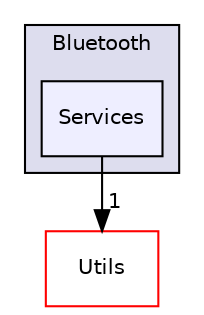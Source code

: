 digraph "/workplace/avs-device-sdk/AVSCommon/SDKInterfaces/include/AVSCommon/SDKInterfaces/Bluetooth/Services" {
  compound=true
  node [ fontsize="10", fontname="Helvetica"];
  edge [ labelfontsize="10", labelfontname="Helvetica"];
  subgraph clusterdir_462e612fa0184ceceefcdcbebe6a7811 {
    graph [ bgcolor="#ddddee", pencolor="black", label="Bluetooth" fontname="Helvetica", fontsize="10", URL="dir_462e612fa0184ceceefcdcbebe6a7811.html"]
  dir_1a5db821e7d59772f866ab25155da9b7 [shape=box, label="Services", style="filled", fillcolor="#eeeeff", pencolor="black", URL="dir_1a5db821e7d59772f866ab25155da9b7.html"];
  }
  dir_49dd3d9ac5586189aa170bac46425b9c [shape=box label="Utils" fillcolor="white" style="filled" color="red" URL="dir_49dd3d9ac5586189aa170bac46425b9c.html"];
  dir_1a5db821e7d59772f866ab25155da9b7->dir_49dd3d9ac5586189aa170bac46425b9c [headlabel="1", labeldistance=1.5 headhref="dir_000177_000167.html"];
}
